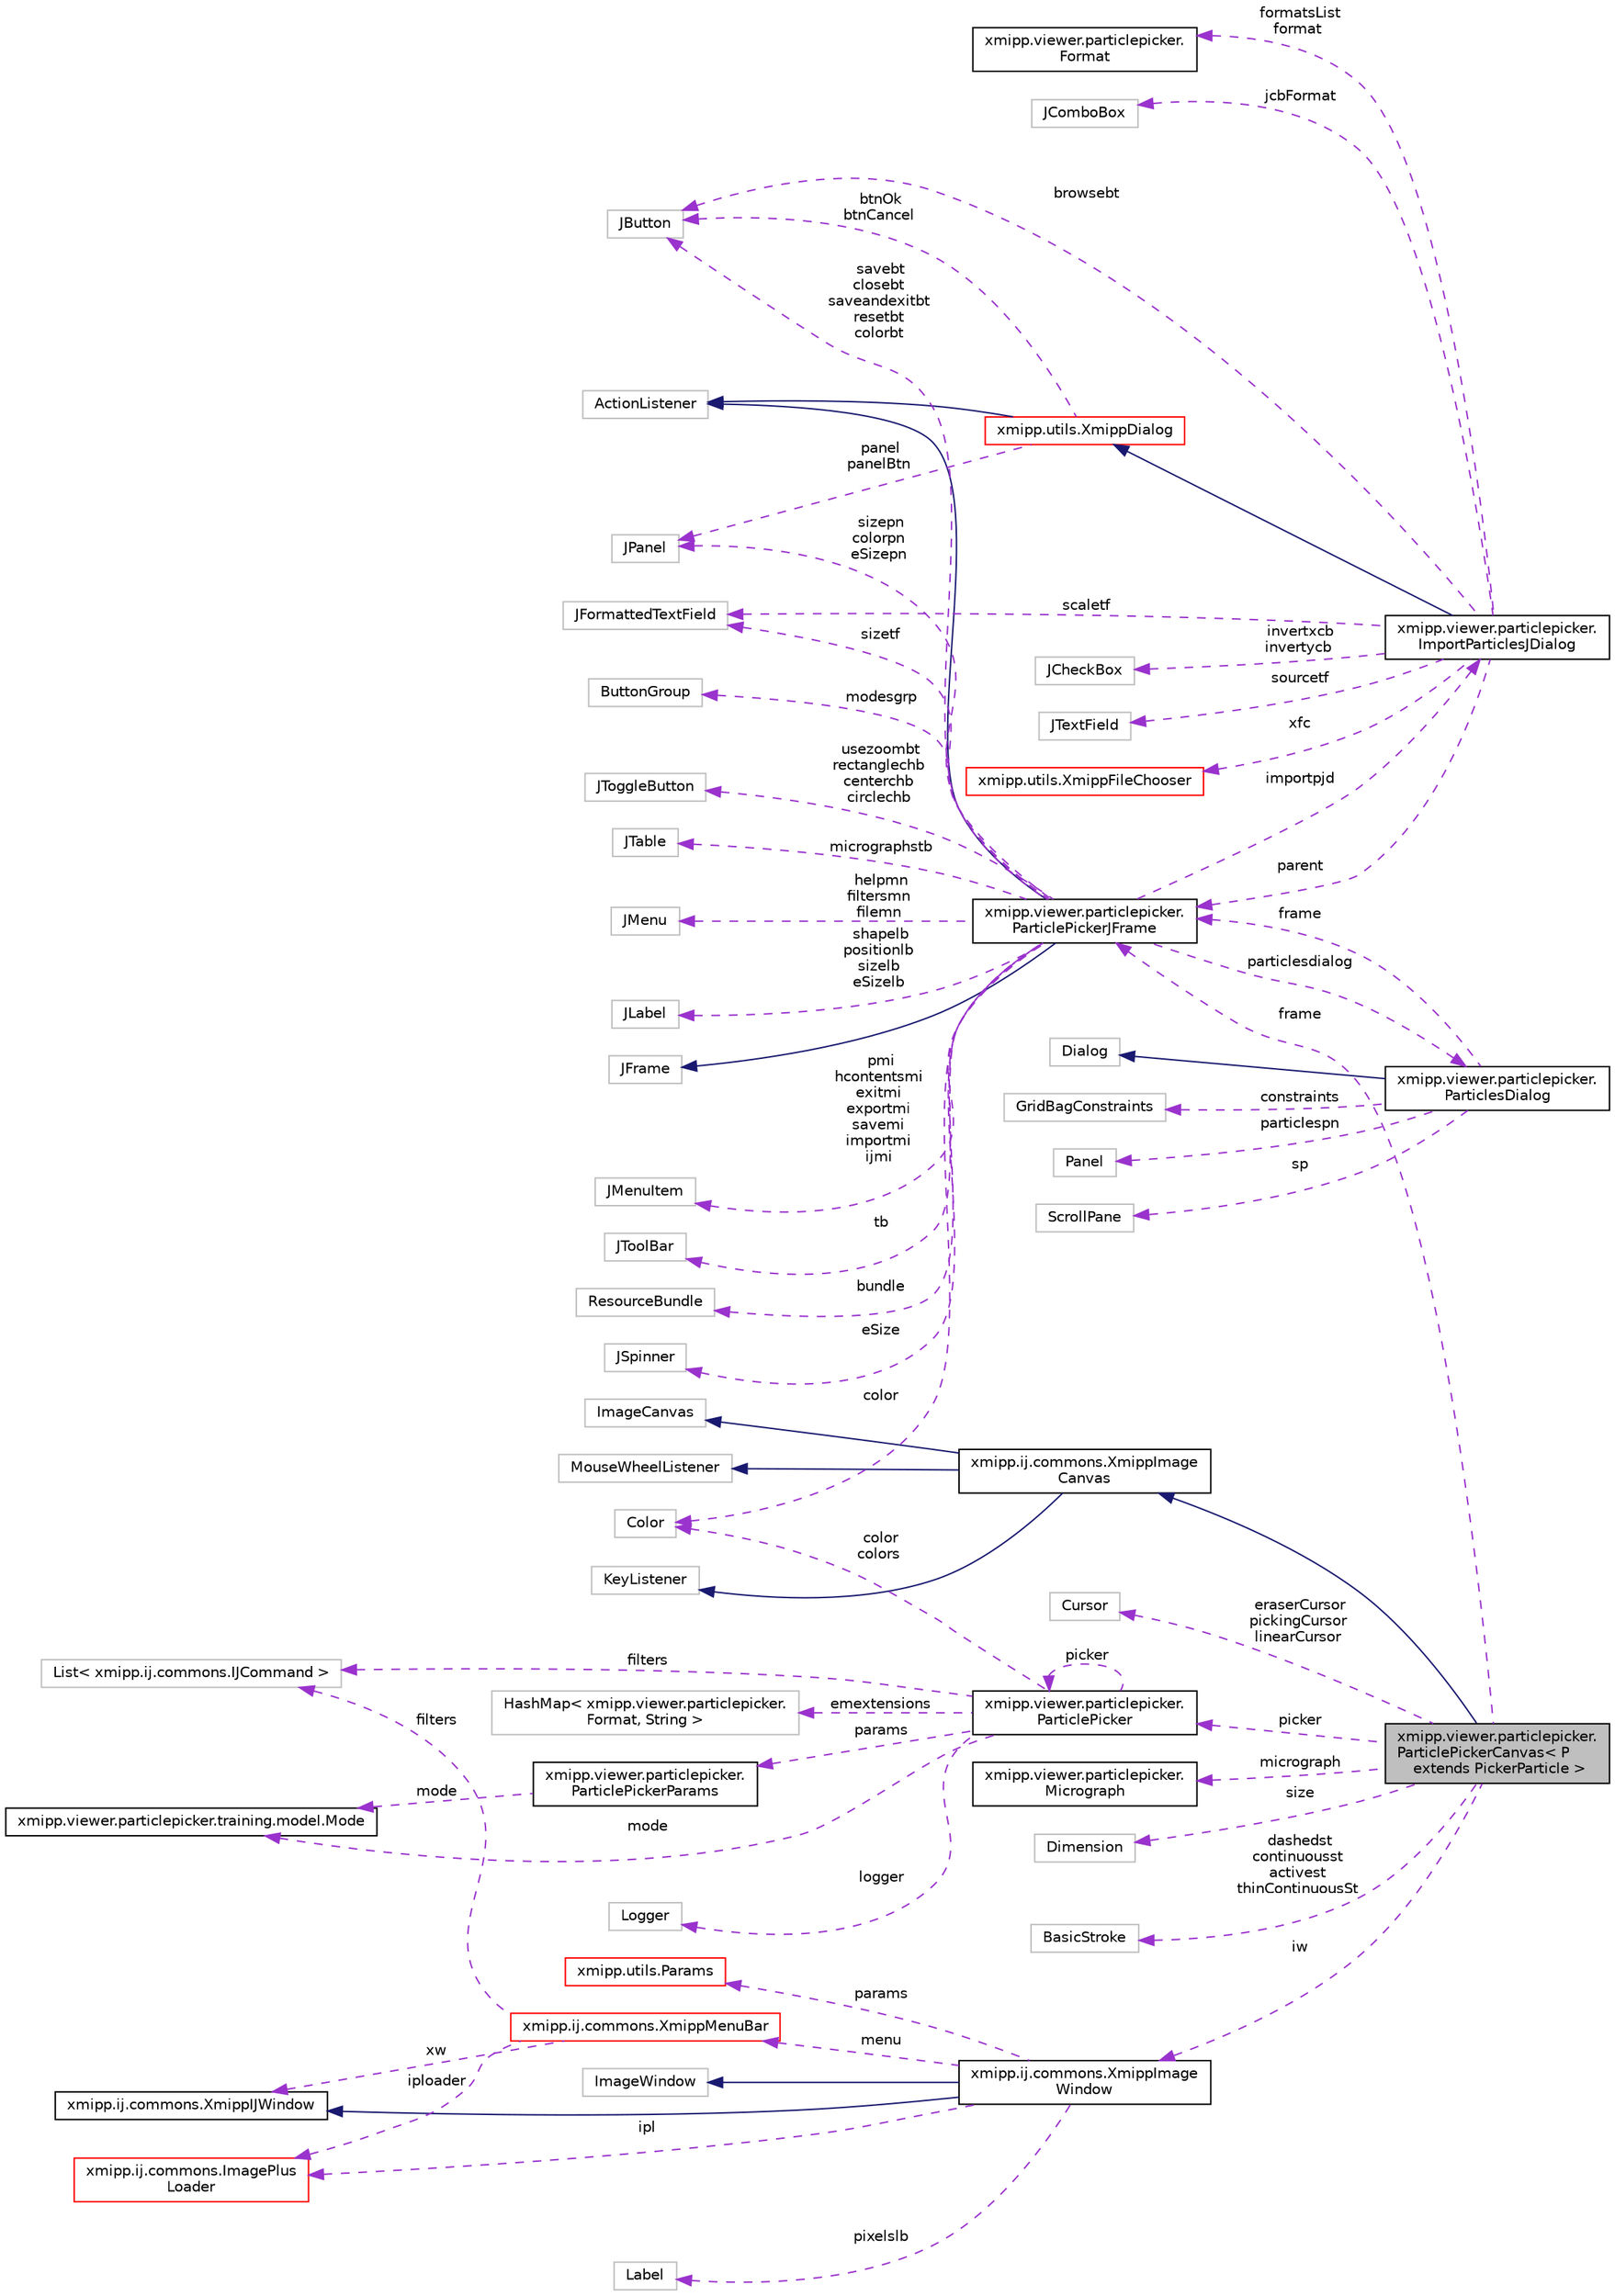 digraph "xmipp.viewer.particlepicker.ParticlePickerCanvas&lt; P extends PickerParticle &gt;"
{
  edge [fontname="Helvetica",fontsize="10",labelfontname="Helvetica",labelfontsize="10"];
  node [fontname="Helvetica",fontsize="10",shape=record];
  rankdir="LR";
  Node9 [label="xmipp.viewer.particlepicker.\lParticlePickerCanvas\< P\l extends PickerParticle \>",height=0.2,width=0.4,color="black", fillcolor="grey75", style="filled", fontcolor="black"];
  Node10 -> Node9 [dir="back",color="midnightblue",fontsize="10",style="solid",fontname="Helvetica"];
  Node10 [label="xmipp.ij.commons.XmippImage\lCanvas",height=0.2,width=0.4,color="black", fillcolor="white", style="filled",URL="$classxmipp_1_1ij_1_1commons_1_1XmippImageCanvas.html"];
  Node11 -> Node10 [dir="back",color="midnightblue",fontsize="10",style="solid",fontname="Helvetica"];
  Node11 [label="ImageCanvas",height=0.2,width=0.4,color="grey75", fillcolor="white", style="filled"];
  Node12 -> Node10 [dir="back",color="midnightblue",fontsize="10",style="solid",fontname="Helvetica"];
  Node12 [label="MouseWheelListener",height=0.2,width=0.4,color="grey75", fillcolor="white", style="filled"];
  Node13 -> Node10 [dir="back",color="midnightblue",fontsize="10",style="solid",fontname="Helvetica"];
  Node13 [label="KeyListener",height=0.2,width=0.4,color="grey75", fillcolor="white", style="filled"];
  Node14 -> Node9 [dir="back",color="darkorchid3",fontsize="10",style="dashed",label=" eraserCursor\npickingCursor\nlinearCursor" ,fontname="Helvetica"];
  Node14 [label="Cursor",height=0.2,width=0.4,color="grey75", fillcolor="white", style="filled"];
  Node15 -> Node9 [dir="back",color="darkorchid3",fontsize="10",style="dashed",label=" frame" ,fontname="Helvetica"];
  Node15 [label="xmipp.viewer.particlepicker.\lParticlePickerJFrame",height=0.2,width=0.4,color="black", fillcolor="white", style="filled",URL="$classxmipp_1_1viewer_1_1particlepicker_1_1ParticlePickerJFrame.html"];
  Node16 -> Node15 [dir="back",color="midnightblue",fontsize="10",style="solid",fontname="Helvetica"];
  Node16 [label="JFrame",height=0.2,width=0.4,color="grey75", fillcolor="white", style="filled"];
  Node17 -> Node15 [dir="back",color="midnightblue",fontsize="10",style="solid",fontname="Helvetica"];
  Node17 [label="ActionListener",height=0.2,width=0.4,color="grey75", fillcolor="white", style="filled"];
  Node18 -> Node15 [dir="back",color="darkorchid3",fontsize="10",style="dashed",label=" pmi\nhcontentsmi\nexitmi\nexportmi\nsavemi\nimportmi\nijmi" ,fontname="Helvetica"];
  Node18 [label="JMenuItem",height=0.2,width=0.4,color="grey75", fillcolor="white", style="filled"];
  Node19 -> Node15 [dir="back",color="darkorchid3",fontsize="10",style="dashed",label=" tb" ,fontname="Helvetica"];
  Node19 [label="JToolBar",height=0.2,width=0.4,color="grey75", fillcolor="white", style="filled"];
  Node20 -> Node15 [dir="back",color="darkorchid3",fontsize="10",style="dashed",label=" savebt\nclosebt\nsaveandexitbt\nresetbt\ncolorbt" ,fontname="Helvetica"];
  Node20 [label="JButton",height=0.2,width=0.4,color="grey75", fillcolor="white", style="filled"];
  Node21 -> Node15 [dir="back",color="darkorchid3",fontsize="10",style="dashed",label=" bundle" ,fontname="Helvetica"];
  Node21 [label="ResourceBundle",height=0.2,width=0.4,color="grey75", fillcolor="white", style="filled"];
  Node22 -> Node15 [dir="back",color="darkorchid3",fontsize="10",style="dashed",label=" color" ,fontname="Helvetica"];
  Node22 [label="Color",height=0.2,width=0.4,color="grey75", fillcolor="white", style="filled"];
  Node23 -> Node15 [dir="back",color="darkorchid3",fontsize="10",style="dashed",label=" eSize" ,fontname="Helvetica"];
  Node23 [label="JSpinner",height=0.2,width=0.4,color="grey75", fillcolor="white", style="filled"];
  Node24 -> Node15 [dir="back",color="darkorchid3",fontsize="10",style="dashed",label=" modesgrp" ,fontname="Helvetica"];
  Node24 [label="ButtonGroup",height=0.2,width=0.4,color="grey75", fillcolor="white", style="filled"];
  Node25 -> Node15 [dir="back",color="darkorchid3",fontsize="10",style="dashed",label=" usezoombt\nrectanglechb\ncenterchb\ncirclechb" ,fontname="Helvetica"];
  Node25 [label="JToggleButton",height=0.2,width=0.4,color="grey75", fillcolor="white", style="filled"];
  Node26 -> Node15 [dir="back",color="darkorchid3",fontsize="10",style="dashed",label=" micrographstb" ,fontname="Helvetica"];
  Node26 [label="JTable",height=0.2,width=0.4,color="grey75", fillcolor="white", style="filled"];
  Node27 -> Node15 [dir="back",color="darkorchid3",fontsize="10",style="dashed",label=" importpjd" ,fontname="Helvetica"];
  Node27 [label="xmipp.viewer.particlepicker.\lImportParticlesJDialog",height=0.2,width=0.4,color="black", fillcolor="white", style="filled",URL="$classxmipp_1_1viewer_1_1particlepicker_1_1ImportParticlesJDialog.html"];
  Node28 -> Node27 [dir="back",color="midnightblue",fontsize="10",style="solid",fontname="Helvetica"];
  Node28 [label="xmipp.utils.XmippDialog",height=0.2,width=0.4,color="red", fillcolor="white", style="filled",URL="$classxmipp_1_1utils_1_1XmippDialog.html"];
  Node17 -> Node28 [dir="back",color="midnightblue",fontsize="10",style="solid",fontname="Helvetica"];
  Node20 -> Node28 [dir="back",color="darkorchid3",fontsize="10",style="dashed",label=" btnOk\nbtnCancel" ,fontname="Helvetica"];
  Node31 -> Node28 [dir="back",color="darkorchid3",fontsize="10",style="dashed",label=" panel\npanelBtn" ,fontname="Helvetica"];
  Node31 [label="JPanel",height=0.2,width=0.4,color="grey75", fillcolor="white", style="filled"];
  Node15 -> Node27 [dir="back",color="darkorchid3",fontsize="10",style="dashed",label=" parent" ,fontname="Helvetica"];
  Node32 -> Node27 [dir="back",color="darkorchid3",fontsize="10",style="dashed",label=" invertxcb\ninvertycb" ,fontname="Helvetica"];
  Node32 [label="JCheckBox",height=0.2,width=0.4,color="grey75", fillcolor="white", style="filled"];
  Node20 -> Node27 [dir="back",color="darkorchid3",fontsize="10",style="dashed",label=" browsebt" ,fontname="Helvetica"];
  Node33 -> Node27 [dir="back",color="darkorchid3",fontsize="10",style="dashed",label=" sourcetf" ,fontname="Helvetica"];
  Node33 [label="JTextField",height=0.2,width=0.4,color="grey75", fillcolor="white", style="filled"];
  Node34 -> Node27 [dir="back",color="darkorchid3",fontsize="10",style="dashed",label=" xfc" ,fontname="Helvetica"];
  Node34 [label="xmipp.utils.XmippFileChooser",height=0.2,width=0.4,color="red", fillcolor="white", style="filled",URL="$classxmipp_1_1utils_1_1XmippFileChooser.html"];
  Node36 -> Node27 [dir="back",color="darkorchid3",fontsize="10",style="dashed",label=" formatsList\nformat" ,fontname="Helvetica"];
  Node36 [label="xmipp.viewer.particlepicker.\lFormat",height=0.2,width=0.4,color="black", fillcolor="white", style="filled",URL="$enumxmipp_1_1viewer_1_1particlepicker_1_1Format.html"];
  Node37 -> Node27 [dir="back",color="darkorchid3",fontsize="10",style="dashed",label=" jcbFormat" ,fontname="Helvetica"];
  Node37 [label="JComboBox",height=0.2,width=0.4,color="grey75", fillcolor="white", style="filled"];
  Node38 -> Node27 [dir="back",color="darkorchid3",fontsize="10",style="dashed",label=" scaletf" ,fontname="Helvetica"];
  Node38 [label="JFormattedTextField",height=0.2,width=0.4,color="grey75", fillcolor="white", style="filled"];
  Node39 -> Node15 [dir="back",color="darkorchid3",fontsize="10",style="dashed",label=" helpmn\nfiltersmn\nfilemn" ,fontname="Helvetica"];
  Node39 [label="JMenu",height=0.2,width=0.4,color="grey75", fillcolor="white", style="filled"];
  Node40 -> Node15 [dir="back",color="darkorchid3",fontsize="10",style="dashed",label=" shapelb\npositionlb\nsizelb\neSizelb" ,fontname="Helvetica"];
  Node40 [label="JLabel",height=0.2,width=0.4,color="grey75", fillcolor="white", style="filled"];
  Node41 -> Node15 [dir="back",color="darkorchid3",fontsize="10",style="dashed",label=" particlesdialog" ,fontname="Helvetica"];
  Node41 [label="xmipp.viewer.particlepicker.\lParticlesDialog",height=0.2,width=0.4,color="black", fillcolor="white", style="filled",URL="$classxmipp_1_1viewer_1_1particlepicker_1_1ParticlesDialog.html"];
  Node42 -> Node41 [dir="back",color="midnightblue",fontsize="10",style="solid",fontname="Helvetica"];
  Node42 [label="Dialog",height=0.2,width=0.4,color="grey75", fillcolor="white", style="filled"];
  Node15 -> Node41 [dir="back",color="darkorchid3",fontsize="10",style="dashed",label=" frame" ,fontname="Helvetica"];
  Node43 -> Node41 [dir="back",color="darkorchid3",fontsize="10",style="dashed",label=" constraints" ,fontname="Helvetica"];
  Node43 [label="GridBagConstraints",height=0.2,width=0.4,color="grey75", fillcolor="white", style="filled"];
  Node44 -> Node41 [dir="back",color="darkorchid3",fontsize="10",style="dashed",label=" particlespn" ,fontname="Helvetica"];
  Node44 [label="Panel",height=0.2,width=0.4,color="grey75", fillcolor="white", style="filled"];
  Node45 -> Node41 [dir="back",color="darkorchid3",fontsize="10",style="dashed",label=" sp" ,fontname="Helvetica"];
  Node45 [label="ScrollPane",height=0.2,width=0.4,color="grey75", fillcolor="white", style="filled"];
  Node31 -> Node15 [dir="back",color="darkorchid3",fontsize="10",style="dashed",label=" sizepn\ncolorpn\neSizepn" ,fontname="Helvetica"];
  Node38 -> Node15 [dir="back",color="darkorchid3",fontsize="10",style="dashed",label=" sizetf" ,fontname="Helvetica"];
  Node46 -> Node9 [dir="back",color="darkorchid3",fontsize="10",style="dashed",label=" micrograph" ,fontname="Helvetica"];
  Node46 [label="xmipp.viewer.particlepicker.\lMicrograph",height=0.2,width=0.4,color="black", fillcolor="white", style="filled",URL="$classxmipp_1_1viewer_1_1particlepicker_1_1Micrograph.html"];
  Node47 -> Node9 [dir="back",color="darkorchid3",fontsize="10",style="dashed",label=" iw" ,fontname="Helvetica"];
  Node47 [label="xmipp.ij.commons.XmippImage\lWindow",height=0.2,width=0.4,color="black", fillcolor="white", style="filled",URL="$classxmipp_1_1ij_1_1commons_1_1XmippImageWindow.html"];
  Node48 -> Node47 [dir="back",color="midnightblue",fontsize="10",style="solid",fontname="Helvetica"];
  Node48 [label="ImageWindow",height=0.2,width=0.4,color="grey75", fillcolor="white", style="filled"];
  Node49 -> Node47 [dir="back",color="midnightblue",fontsize="10",style="solid",fontname="Helvetica"];
  Node49 [label="xmipp.ij.commons.XmippIJWindow",height=0.2,width=0.4,color="black", fillcolor="white", style="filled",URL="$interfacexmipp_1_1ij_1_1commons_1_1XmippIJWindow.html"];
  Node50 -> Node47 [dir="back",color="darkorchid3",fontsize="10",style="dashed",label=" menu" ,fontname="Helvetica"];
  Node50 [label="xmipp.ij.commons.XmippMenuBar",height=0.2,width=0.4,color="red", fillcolor="white", style="filled",URL="$classxmipp_1_1ij_1_1commons_1_1XmippMenuBar.html"];
  Node52 -> Node50 [dir="back",color="darkorchid3",fontsize="10",style="dashed",label=" filters" ,fontname="Helvetica"];
  Node52 [label="List\< xmipp.ij.commons.IJCommand \>",height=0.2,width=0.4,color="grey75", fillcolor="white", style="filled"];
  Node49 -> Node50 [dir="back",color="darkorchid3",fontsize="10",style="dashed",label=" xw" ,fontname="Helvetica"];
  Node60 -> Node50 [dir="back",color="darkorchid3",fontsize="10",style="dashed",label=" iploader" ,fontname="Helvetica"];
  Node60 [label="xmipp.ij.commons.ImagePlus\lLoader",height=0.2,width=0.4,color="red", fillcolor="white", style="filled",URL="$classxmipp_1_1ij_1_1commons_1_1ImagePlusLoader.html"];
  Node66 -> Node47 [dir="back",color="darkorchid3",fontsize="10",style="dashed",label=" pixelslb" ,fontname="Helvetica"];
  Node66 [label="Label",height=0.2,width=0.4,color="grey75", fillcolor="white", style="filled"];
  Node67 -> Node47 [dir="back",color="darkorchid3",fontsize="10",style="dashed",label=" params" ,fontname="Helvetica"];
  Node67 [label="xmipp.utils.Params",height=0.2,width=0.4,color="red", fillcolor="white", style="filled",URL="$classxmipp_1_1utils_1_1Params.html"];
  Node60 -> Node47 [dir="back",color="darkorchid3",fontsize="10",style="dashed",label=" ipl" ,fontname="Helvetica"];
  Node70 -> Node9 [dir="back",color="darkorchid3",fontsize="10",style="dashed",label=" picker" ,fontname="Helvetica"];
  Node70 [label="xmipp.viewer.particlepicker.\lParticlePicker",height=0.2,width=0.4,color="black", fillcolor="white", style="filled",URL="$classxmipp_1_1viewer_1_1particlepicker_1_1ParticlePicker.html"];
  Node52 -> Node70 [dir="back",color="darkorchid3",fontsize="10",style="dashed",label=" filters" ,fontname="Helvetica"];
  Node71 -> Node70 [dir="back",color="darkorchid3",fontsize="10",style="dashed",label=" emextensions" ,fontname="Helvetica"];
  Node71 [label="HashMap\< xmipp.viewer.particlepicker.\lFormat, String \>",height=0.2,width=0.4,color="grey75", fillcolor="white", style="filled"];
  Node22 -> Node70 [dir="back",color="darkorchid3",fontsize="10",style="dashed",label=" color\ncolors" ,fontname="Helvetica"];
  Node70 -> Node70 [dir="back",color="darkorchid3",fontsize="10",style="dashed",label=" picker" ,fontname="Helvetica"];
  Node72 -> Node70 [dir="back",color="darkorchid3",fontsize="10",style="dashed",label=" mode" ,fontname="Helvetica"];
  Node72 [label="xmipp.viewer.particlepicker.training.model.Mode",height=0.2,width=0.4,color="black", fillcolor="white", style="filled",URL="$enumxmipp_1_1viewer_1_1particlepicker_1_1training_1_1model_1_1Mode.html"];
  Node73 -> Node70 [dir="back",color="darkorchid3",fontsize="10",style="dashed",label=" logger" ,fontname="Helvetica"];
  Node73 [label="Logger",height=0.2,width=0.4,color="grey75", fillcolor="white", style="filled"];
  Node74 -> Node70 [dir="back",color="darkorchid3",fontsize="10",style="dashed",label=" params" ,fontname="Helvetica"];
  Node74 [label="xmipp.viewer.particlepicker.\lParticlePickerParams",height=0.2,width=0.4,color="black", fillcolor="white", style="filled",URL="$classxmipp_1_1viewer_1_1particlepicker_1_1ParticlePickerParams.html"];
  Node72 -> Node74 [dir="back",color="darkorchid3",fontsize="10",style="dashed",label=" mode" ,fontname="Helvetica"];
  Node75 -> Node9 [dir="back",color="darkorchid3",fontsize="10",style="dashed",label=" size" ,fontname="Helvetica"];
  Node75 [label="Dimension",height=0.2,width=0.4,color="grey75", fillcolor="white", style="filled"];
  Node76 -> Node9 [dir="back",color="darkorchid3",fontsize="10",style="dashed",label=" dashedst\ncontinuousst\nactivest\nthinContinuousSt" ,fontname="Helvetica"];
  Node76 [label="BasicStroke",height=0.2,width=0.4,color="grey75", fillcolor="white", style="filled"];
}
